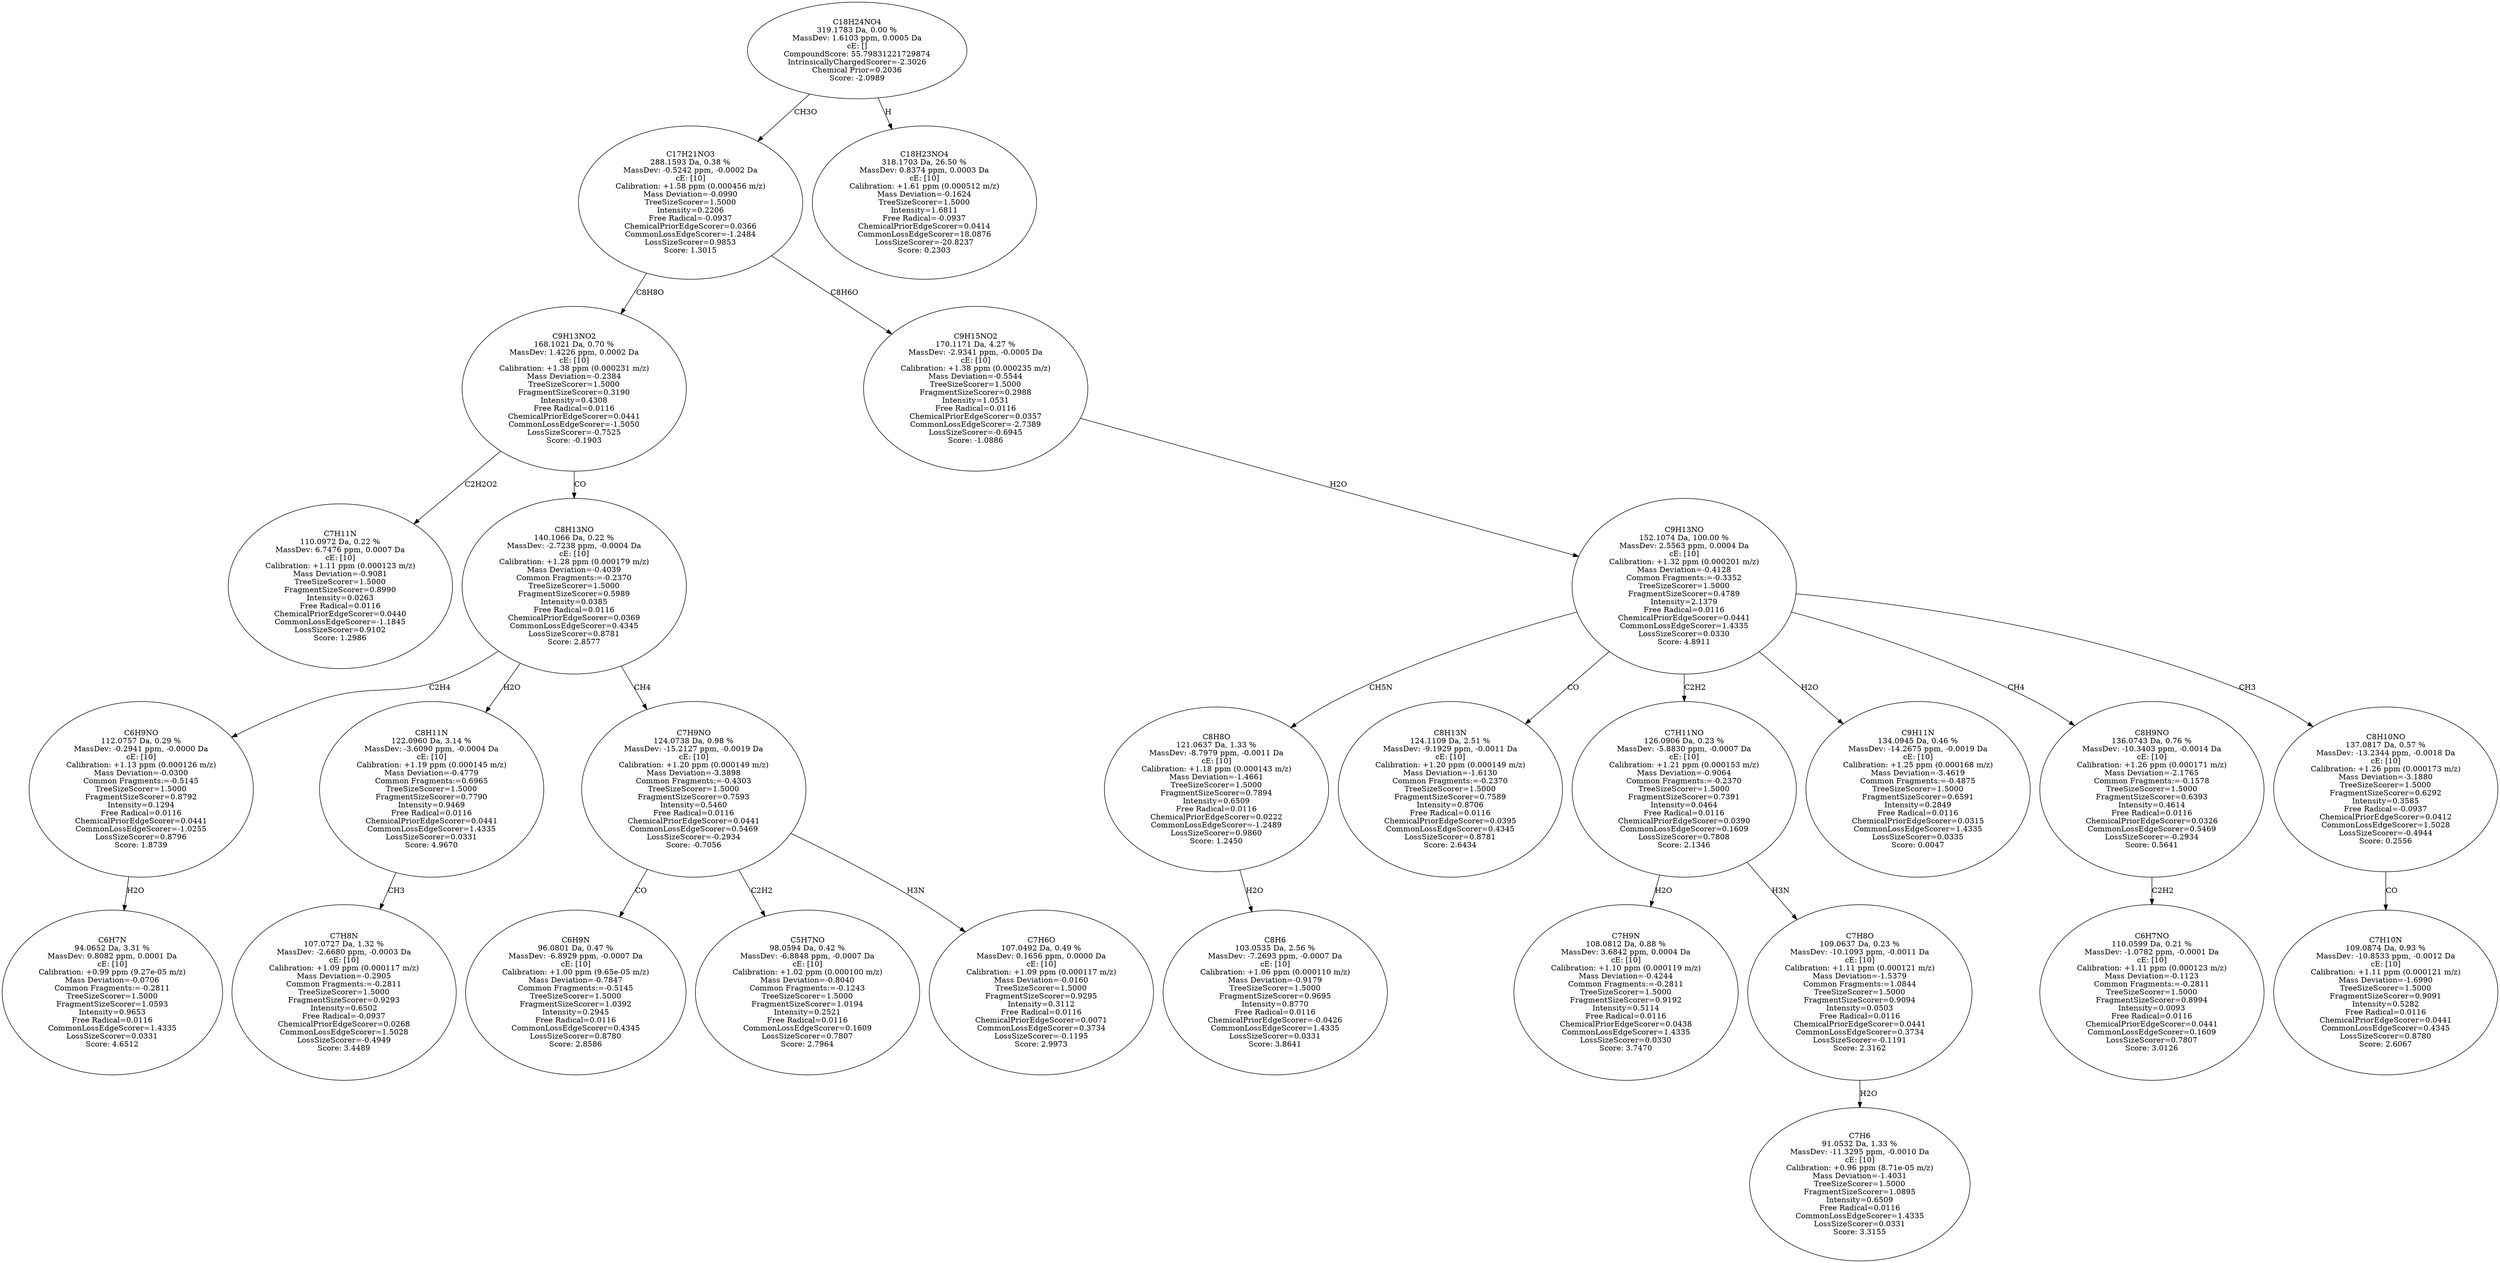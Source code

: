 strict digraph {
v1 [label="C7H11N\n110.0972 Da, 0.22 %\nMassDev: 6.7476 ppm, 0.0007 Da\ncE: [10]\nCalibration: +1.11 ppm (0.000123 m/z)\nMass Deviation=-0.9081\nTreeSizeScorer=1.5000\nFragmentSizeScorer=0.8990\nIntensity=0.0263\nFree Radical=0.0116\nChemicalPriorEdgeScorer=0.0440\nCommonLossEdgeScorer=-1.1845\nLossSizeScorer=0.9102\nScore: 1.2986"];
v2 [label="C6H7N\n94.0652 Da, 3.31 %\nMassDev: 0.8082 ppm, 0.0001 Da\ncE: [10]\nCalibration: +0.99 ppm (9.27e-05 m/z)\nMass Deviation=-0.0706\nCommon Fragments:=-0.2811\nTreeSizeScorer=1.5000\nFragmentSizeScorer=1.0593\nIntensity=0.9653\nFree Radical=0.0116\nCommonLossEdgeScorer=1.4335\nLossSizeScorer=0.0331\nScore: 4.6512"];
v3 [label="C6H9NO\n112.0757 Da, 0.29 %\nMassDev: -0.2941 ppm, -0.0000 Da\ncE: [10]\nCalibration: +1.13 ppm (0.000126 m/z)\nMass Deviation=-0.0300\nCommon Fragments:=-0.5145\nTreeSizeScorer=1.5000\nFragmentSizeScorer=0.8792\nIntensity=0.1294\nFree Radical=0.0116\nChemicalPriorEdgeScorer=0.0441\nCommonLossEdgeScorer=-1.0255\nLossSizeScorer=0.8796\nScore: 1.8739"];
v4 [label="C7H8N\n107.0727 Da, 1.32 %\nMassDev: -2.6680 ppm, -0.0003 Da\ncE: [10]\nCalibration: +1.09 ppm (0.000117 m/z)\nMass Deviation=-0.2905\nCommon Fragments:=-0.2811\nTreeSizeScorer=1.5000\nFragmentSizeScorer=0.9293\nIntensity=0.6502\nFree Radical=-0.0937\nChemicalPriorEdgeScorer=0.0268\nCommonLossEdgeScorer=1.5028\nLossSizeScorer=-0.4949\nScore: 3.4489"];
v5 [label="C8H11N\n122.0960 Da, 3.14 %\nMassDev: -3.6090 ppm, -0.0004 Da\ncE: [10]\nCalibration: +1.19 ppm (0.000145 m/z)\nMass Deviation=-0.4779\nCommon Fragments:=0.6965\nTreeSizeScorer=1.5000\nFragmentSizeScorer=0.7790\nIntensity=0.9469\nFree Radical=0.0116\nChemicalPriorEdgeScorer=0.0441\nCommonLossEdgeScorer=1.4335\nLossSizeScorer=0.0331\nScore: 4.9670"];
v6 [label="C6H9N\n96.0801 Da, 0.47 %\nMassDev: -6.8929 ppm, -0.0007 Da\ncE: [10]\nCalibration: +1.00 ppm (9.65e-05 m/z)\nMass Deviation=-0.7847\nCommon Fragments:=-0.5145\nTreeSizeScorer=1.5000\nFragmentSizeScorer=1.0392\nIntensity=0.2945\nFree Radical=0.0116\nCommonLossEdgeScorer=0.4345\nLossSizeScorer=0.8780\nScore: 2.8586"];
v7 [label="C5H7NO\n98.0594 Da, 0.42 %\nMassDev: -6.8848 ppm, -0.0007 Da\ncE: [10]\nCalibration: +1.02 ppm (0.000100 m/z)\nMass Deviation=-0.8040\nCommon Fragments:=-0.1243\nTreeSizeScorer=1.5000\nFragmentSizeScorer=1.0194\nIntensity=0.2521\nFree Radical=0.0116\nCommonLossEdgeScorer=0.1609\nLossSizeScorer=0.7807\nScore: 2.7964"];
v8 [label="C7H6O\n107.0492 Da, 0.49 %\nMassDev: 0.1656 ppm, 0.0000 Da\ncE: [10]\nCalibration: +1.09 ppm (0.000117 m/z)\nMass Deviation=-0.0160\nTreeSizeScorer=1.5000\nFragmentSizeScorer=0.9295\nIntensity=0.3112\nFree Radical=0.0116\nChemicalPriorEdgeScorer=0.0071\nCommonLossEdgeScorer=0.3734\nLossSizeScorer=-0.1195\nScore: 2.9973"];
v9 [label="C7H9NO\n124.0738 Da, 0.98 %\nMassDev: -15.2127 ppm, -0.0019 Da\ncE: [10]\nCalibration: +1.20 ppm (0.000149 m/z)\nMass Deviation=-3.3898\nCommon Fragments:=-0.4303\nTreeSizeScorer=1.5000\nFragmentSizeScorer=0.7593\nIntensity=0.5460\nFree Radical=0.0116\nChemicalPriorEdgeScorer=0.0441\nCommonLossEdgeScorer=0.5469\nLossSizeScorer=-0.2934\nScore: -0.7056"];
v10 [label="C8H13NO\n140.1066 Da, 0.22 %\nMassDev: -2.7238 ppm, -0.0004 Da\ncE: [10]\nCalibration: +1.28 ppm (0.000179 m/z)\nMass Deviation=-0.4039\nCommon Fragments:=-0.2370\nTreeSizeScorer=1.5000\nFragmentSizeScorer=0.5989\nIntensity=0.0385\nFree Radical=0.0116\nChemicalPriorEdgeScorer=0.0369\nCommonLossEdgeScorer=0.4345\nLossSizeScorer=0.8781\nScore: 2.8577"];
v11 [label="C9H13NO2\n168.1021 Da, 0.70 %\nMassDev: 1.4226 ppm, 0.0002 Da\ncE: [10]\nCalibration: +1.38 ppm (0.000231 m/z)\nMass Deviation=-0.2384\nTreeSizeScorer=1.5000\nFragmentSizeScorer=0.3190\nIntensity=0.4308\nFree Radical=0.0116\nChemicalPriorEdgeScorer=0.0441\nCommonLossEdgeScorer=-1.5050\nLossSizeScorer=-0.7525\nScore: -0.1903"];
v12 [label="C8H6\n103.0535 Da, 2.56 %\nMassDev: -7.2693 ppm, -0.0007 Da\ncE: [10]\nCalibration: +1.06 ppm (0.000110 m/z)\nMass Deviation=-0.9179\nTreeSizeScorer=1.5000\nFragmentSizeScorer=0.9695\nIntensity=0.8770\nFree Radical=0.0116\nChemicalPriorEdgeScorer=-0.0426\nCommonLossEdgeScorer=1.4335\nLossSizeScorer=0.0331\nScore: 3.8641"];
v13 [label="C8H8O\n121.0637 Da, 1.33 %\nMassDev: -8.7979 ppm, -0.0011 Da\ncE: [10]\nCalibration: +1.18 ppm (0.000143 m/z)\nMass Deviation=-1.4661\nTreeSizeScorer=1.5000\nFragmentSizeScorer=0.7894\nIntensity=0.6509\nFree Radical=0.0116\nChemicalPriorEdgeScorer=0.0222\nCommonLossEdgeScorer=-1.2489\nLossSizeScorer=0.9860\nScore: 1.2450"];
v14 [label="C8H13N\n124.1109 Da, 2.51 %\nMassDev: -9.1929 ppm, -0.0011 Da\ncE: [10]\nCalibration: +1.20 ppm (0.000149 m/z)\nMass Deviation=-1.6130\nCommon Fragments:=-0.2370\nTreeSizeScorer=1.5000\nFragmentSizeScorer=0.7589\nIntensity=0.8706\nFree Radical=0.0116\nChemicalPriorEdgeScorer=0.0395\nCommonLossEdgeScorer=0.4345\nLossSizeScorer=0.8781\nScore: 2.6434"];
v15 [label="C7H9N\n108.0812 Da, 0.88 %\nMassDev: 3.6842 ppm, 0.0004 Da\ncE: [10]\nCalibration: +1.10 ppm (0.000119 m/z)\nMass Deviation=-0.4244\nCommon Fragments:=-0.2811\nTreeSizeScorer=1.5000\nFragmentSizeScorer=0.9192\nIntensity=0.5114\nFree Radical=0.0116\nChemicalPriorEdgeScorer=0.0438\nCommonLossEdgeScorer=1.4335\nLossSizeScorer=0.0330\nScore: 3.7470"];
v16 [label="C7H6\n91.0532 Da, 1.33 %\nMassDev: -11.3295 ppm, -0.0010 Da\ncE: [10]\nCalibration: +0.96 ppm (8.71e-05 m/z)\nMass Deviation=-1.4031\nTreeSizeScorer=1.5000\nFragmentSizeScorer=1.0895\nIntensity=0.6509\nFree Radical=0.0116\nCommonLossEdgeScorer=1.4335\nLossSizeScorer=0.0331\nScore: 3.3155"];
v17 [label="C7H8O\n109.0637 Da, 0.23 %\nMassDev: -10.1093 ppm, -0.0011 Da\ncE: [10]\nCalibration: +1.11 ppm (0.000121 m/z)\nMass Deviation=-1.5379\nCommon Fragments:=1.0844\nTreeSizeScorer=1.5000\nFragmentSizeScorer=0.9094\nIntensity=0.0503\nFree Radical=0.0116\nChemicalPriorEdgeScorer=0.0441\nCommonLossEdgeScorer=0.3734\nLossSizeScorer=-0.1191\nScore: 2.3162"];
v18 [label="C7H11NO\n126.0906 Da, 0.23 %\nMassDev: -5.8830 ppm, -0.0007 Da\ncE: [10]\nCalibration: +1.21 ppm (0.000153 m/z)\nMass Deviation=-0.9064\nCommon Fragments:=-0.2370\nTreeSizeScorer=1.5000\nFragmentSizeScorer=0.7391\nIntensity=0.0464\nFree Radical=0.0116\nChemicalPriorEdgeScorer=0.0390\nCommonLossEdgeScorer=0.1609\nLossSizeScorer=0.7808\nScore: 2.1346"];
v19 [label="C9H11N\n134.0945 Da, 0.46 %\nMassDev: -14.2675 ppm, -0.0019 Da\ncE: [10]\nCalibration: +1.25 ppm (0.000168 m/z)\nMass Deviation=-3.4619\nCommon Fragments:=-0.4875\nTreeSizeScorer=1.5000\nFragmentSizeScorer=0.6591\nIntensity=0.2849\nFree Radical=0.0116\nChemicalPriorEdgeScorer=0.0315\nCommonLossEdgeScorer=1.4335\nLossSizeScorer=0.0335\nScore: 0.0047"];
v20 [label="C6H7NO\n110.0599 Da, 0.21 %\nMassDev: -1.0782 ppm, -0.0001 Da\ncE: [10]\nCalibration: +1.11 ppm (0.000123 m/z)\nMass Deviation=-0.1123\nCommon Fragments:=-0.2811\nTreeSizeScorer=1.5000\nFragmentSizeScorer=0.8994\nIntensity=0.0093\nFree Radical=0.0116\nChemicalPriorEdgeScorer=0.0441\nCommonLossEdgeScorer=0.1609\nLossSizeScorer=0.7807\nScore: 3.0126"];
v21 [label="C8H9NO\n136.0743 Da, 0.76 %\nMassDev: -10.3403 ppm, -0.0014 Da\ncE: [10]\nCalibration: +1.26 ppm (0.000171 m/z)\nMass Deviation=-2.1765\nCommon Fragments:=-0.1578\nTreeSizeScorer=1.5000\nFragmentSizeScorer=0.6393\nIntensity=0.4614\nFree Radical=0.0116\nChemicalPriorEdgeScorer=0.0326\nCommonLossEdgeScorer=0.5469\nLossSizeScorer=-0.2934\nScore: 0.5641"];
v22 [label="C7H10N\n109.0874 Da, 0.93 %\nMassDev: -10.8533 ppm, -0.0012 Da\ncE: [10]\nCalibration: +1.11 ppm (0.000121 m/z)\nMass Deviation=-1.6990\nTreeSizeScorer=1.5000\nFragmentSizeScorer=0.9091\nIntensity=0.5282\nFree Radical=0.0116\nChemicalPriorEdgeScorer=0.0441\nCommonLossEdgeScorer=0.4345\nLossSizeScorer=0.8780\nScore: 2.6067"];
v23 [label="C8H10NO\n137.0817 Da, 0.57 %\nMassDev: -13.2344 ppm, -0.0018 Da\ncE: [10]\nCalibration: +1.26 ppm (0.000173 m/z)\nMass Deviation=-3.1880\nTreeSizeScorer=1.5000\nFragmentSizeScorer=0.6292\nIntensity=0.3585\nFree Radical=-0.0937\nChemicalPriorEdgeScorer=0.0412\nCommonLossEdgeScorer=1.5028\nLossSizeScorer=-0.4944\nScore: 0.2556"];
v24 [label="C9H13NO\n152.1074 Da, 100.00 %\nMassDev: 2.5563 ppm, 0.0004 Da\ncE: [10]\nCalibration: +1.32 ppm (0.000201 m/z)\nMass Deviation=-0.4128\nCommon Fragments:=-0.3352\nTreeSizeScorer=1.5000\nFragmentSizeScorer=0.4789\nIntensity=2.1379\nFree Radical=0.0116\nChemicalPriorEdgeScorer=0.0441\nCommonLossEdgeScorer=1.4335\nLossSizeScorer=0.0330\nScore: 4.8911"];
v25 [label="C9H15NO2\n170.1171 Da, 4.27 %\nMassDev: -2.9341 ppm, -0.0005 Da\ncE: [10]\nCalibration: +1.38 ppm (0.000235 m/z)\nMass Deviation=-0.5544\nTreeSizeScorer=1.5000\nFragmentSizeScorer=0.2988\nIntensity=1.0531\nFree Radical=0.0116\nChemicalPriorEdgeScorer=0.0357\nCommonLossEdgeScorer=-2.7389\nLossSizeScorer=-0.6945\nScore: -1.0886"];
v26 [label="C17H21NO3\n288.1593 Da, 0.38 %\nMassDev: -0.5242 ppm, -0.0002 Da\ncE: [10]\nCalibration: +1.58 ppm (0.000456 m/z)\nMass Deviation=-0.0990\nTreeSizeScorer=1.5000\nIntensity=0.2206\nFree Radical=-0.0937\nChemicalPriorEdgeScorer=0.0366\nCommonLossEdgeScorer=-1.2484\nLossSizeScorer=0.9853\nScore: 1.3015"];
v27 [label="C18H23NO4\n318.1703 Da, 26.50 %\nMassDev: 0.8374 ppm, 0.0003 Da\ncE: [10]\nCalibration: +1.61 ppm (0.000512 m/z)\nMass Deviation=-0.1624\nTreeSizeScorer=1.5000\nIntensity=1.6811\nFree Radical=-0.0937\nChemicalPriorEdgeScorer=0.0414\nCommonLossEdgeScorer=18.0876\nLossSizeScorer=-20.8237\nScore: 0.2303"];
v28 [label="C18H24NO4\n319.1783 Da, 0.00 %\nMassDev: 1.6103 ppm, 0.0005 Da\ncE: []\nCompoundScore: 55.79831221729874\nIntrinsicallyChargedScorer=-2.3026\nChemical Prior=0.2036\nScore: -2.0989"];
v11 -> v1 [label="C2H2O2"];
v3 -> v2 [label="H2O"];
v10 -> v3 [label="C2H4"];
v5 -> v4 [label="CH3"];
v10 -> v5 [label="H2O"];
v9 -> v6 [label="CO"];
v9 -> v7 [label="C2H2"];
v9 -> v8 [label="H3N"];
v10 -> v9 [label="CH4"];
v11 -> v10 [label="CO"];
v26 -> v11 [label="C8H8O"];
v13 -> v12 [label="H2O"];
v24 -> v13 [label="CH5N"];
v24 -> v14 [label="CO"];
v18 -> v15 [label="H2O"];
v17 -> v16 [label="H2O"];
v18 -> v17 [label="H3N"];
v24 -> v18 [label="C2H2"];
v24 -> v19 [label="H2O"];
v21 -> v20 [label="C2H2"];
v24 -> v21 [label="CH4"];
v23 -> v22 [label="CO"];
v24 -> v23 [label="CH3"];
v25 -> v24 [label="H2O"];
v26 -> v25 [label="C8H6O"];
v28 -> v26 [label="CH3O"];
v28 -> v27 [label="H"];
}